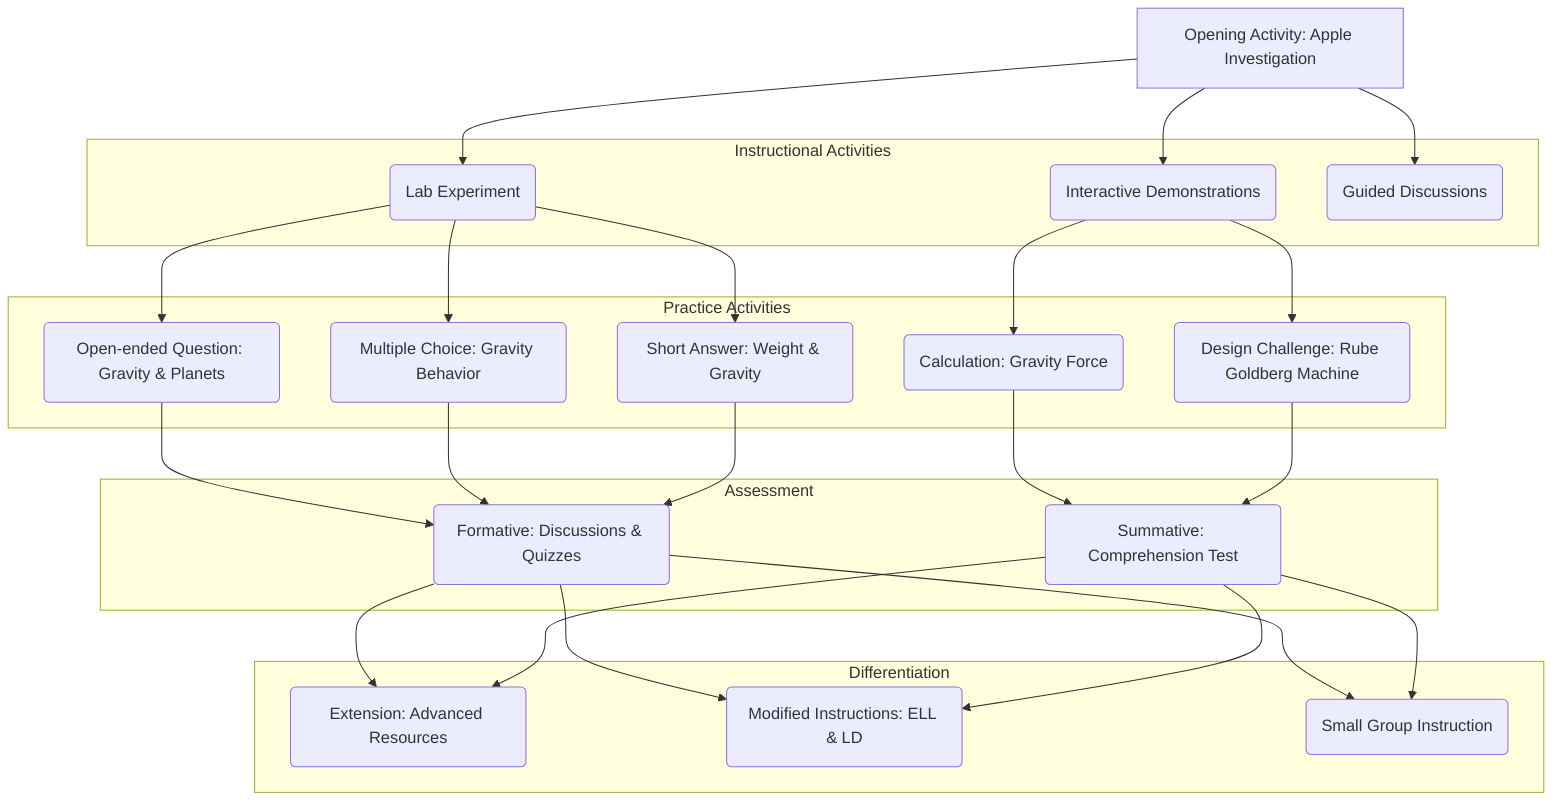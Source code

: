 graph TD;
    A[Opening Activity: Apple Investigation]
    subgraph Instructional Activities
        B1(Lab Experiment)
        B2(Interactive Demonstrations)
        B3(Guided Discussions)
    end
    subgraph Practice Activities
        C1("Open-ended Question: Gravity & Planets")
        C2("Multiple Choice: Gravity Behavior")
        C3("Short Answer: Weight & Gravity")
        C4("Calculation: Gravity Force")
        C5("Design Challenge: Rube Goldberg Machine")
    end
    subgraph Assessment
        D1("Formative: Discussions & Quizzes")
        D2("Summative: Comprehension Test")
    end
    subgraph Differentiation
        E1("Extension: Advanced Resources")
        E2("Modified Instructions: ELL & LD")
        E3("Small Group Instruction")
    end
    A --> B1
    A --> B2
    A --> B3
    B1 --> C1
    B1 --> C2
    B1 --> C3
    B2 --> C4
    B2 --> C5
    C1 --> D1
    C2 --> D1
    C3 --> D1
    C4 --> D2
    C5 --> D2
    D1 --> E1
    D1 --> E2
    D1 --> E3
    D2 --> E1
    D2 --> E2
    D2 --> E3